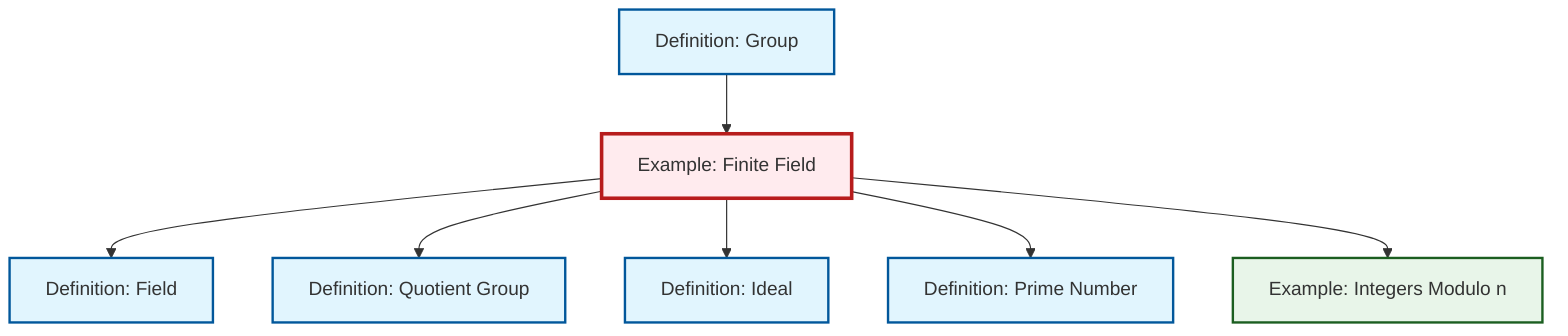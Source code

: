 graph TD
    classDef definition fill:#e1f5fe,stroke:#01579b,stroke-width:2px
    classDef theorem fill:#f3e5f5,stroke:#4a148c,stroke-width:2px
    classDef axiom fill:#fff3e0,stroke:#e65100,stroke-width:2px
    classDef example fill:#e8f5e9,stroke:#1b5e20,stroke-width:2px
    classDef current fill:#ffebee,stroke:#b71c1c,stroke-width:3px
    ex-quotient-integers-mod-n["Example: Integers Modulo n"]:::example
    ex-finite-field["Example: Finite Field"]:::example
    def-field["Definition: Field"]:::definition
    def-group["Definition: Group"]:::definition
    def-ideal["Definition: Ideal"]:::definition
    def-prime["Definition: Prime Number"]:::definition
    def-quotient-group["Definition: Quotient Group"]:::definition
    ex-finite-field --> def-field
    ex-finite-field --> def-quotient-group
    ex-finite-field --> def-ideal
    ex-finite-field --> def-prime
    ex-finite-field --> ex-quotient-integers-mod-n
    def-group --> ex-finite-field
    class ex-finite-field current